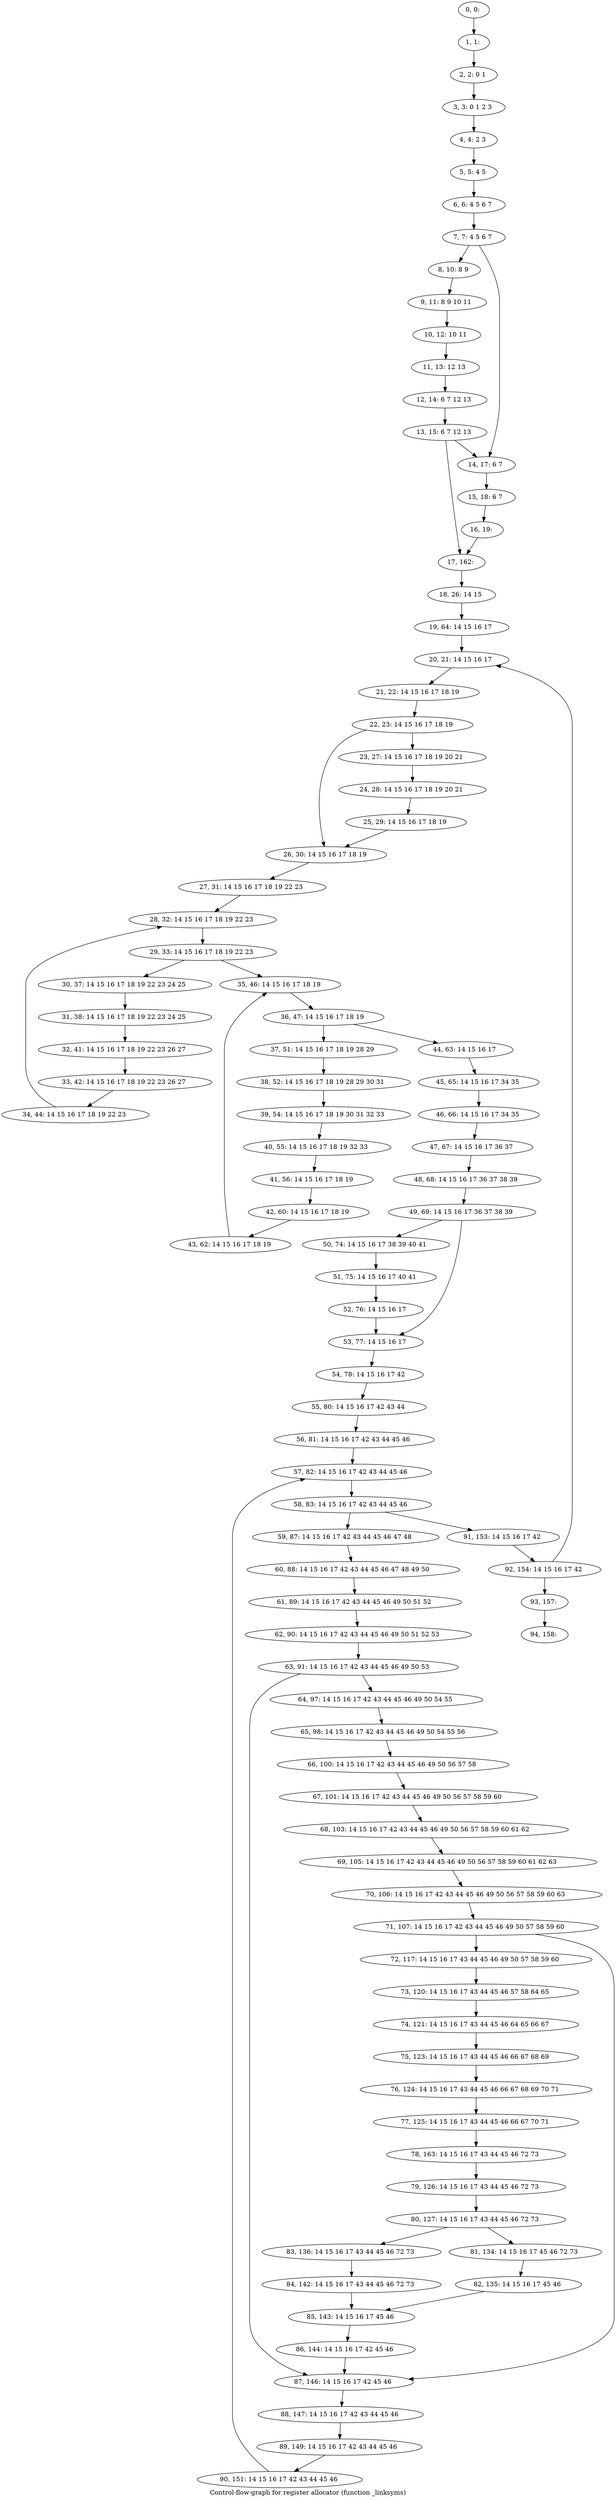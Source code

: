 digraph G {
graph [label="Control-flow-graph for register allocator (function _linksyms)"]
0[label="0, 0: "];
1[label="1, 1: "];
2[label="2, 2: 0 1 "];
3[label="3, 3: 0 1 2 3 "];
4[label="4, 4: 2 3 "];
5[label="5, 5: 4 5 "];
6[label="6, 6: 4 5 6 7 "];
7[label="7, 7: 4 5 6 7 "];
8[label="8, 10: 8 9 "];
9[label="9, 11: 8 9 10 11 "];
10[label="10, 12: 10 11 "];
11[label="11, 13: 12 13 "];
12[label="12, 14: 6 7 12 13 "];
13[label="13, 15: 6 7 12 13 "];
14[label="14, 17: 6 7 "];
15[label="15, 18: 6 7 "];
16[label="16, 19: "];
17[label="17, 162: "];
18[label="18, 26: 14 15 "];
19[label="19, 64: 14 15 16 17 "];
20[label="20, 21: 14 15 16 17 "];
21[label="21, 22: 14 15 16 17 18 19 "];
22[label="22, 23: 14 15 16 17 18 19 "];
23[label="23, 27: 14 15 16 17 18 19 20 21 "];
24[label="24, 28: 14 15 16 17 18 19 20 21 "];
25[label="25, 29: 14 15 16 17 18 19 "];
26[label="26, 30: 14 15 16 17 18 19 "];
27[label="27, 31: 14 15 16 17 18 19 22 23 "];
28[label="28, 32: 14 15 16 17 18 19 22 23 "];
29[label="29, 33: 14 15 16 17 18 19 22 23 "];
30[label="30, 37: 14 15 16 17 18 19 22 23 24 25 "];
31[label="31, 38: 14 15 16 17 18 19 22 23 24 25 "];
32[label="32, 41: 14 15 16 17 18 19 22 23 26 27 "];
33[label="33, 42: 14 15 16 17 18 19 22 23 26 27 "];
34[label="34, 44: 14 15 16 17 18 19 22 23 "];
35[label="35, 46: 14 15 16 17 18 19 "];
36[label="36, 47: 14 15 16 17 18 19 "];
37[label="37, 51: 14 15 16 17 18 19 28 29 "];
38[label="38, 52: 14 15 16 17 18 19 28 29 30 31 "];
39[label="39, 54: 14 15 16 17 18 19 30 31 32 33 "];
40[label="40, 55: 14 15 16 17 18 19 32 33 "];
41[label="41, 56: 14 15 16 17 18 19 "];
42[label="42, 60: 14 15 16 17 18 19 "];
43[label="43, 62: 14 15 16 17 18 19 "];
44[label="44, 63: 14 15 16 17 "];
45[label="45, 65: 14 15 16 17 34 35 "];
46[label="46, 66: 14 15 16 17 34 35 "];
47[label="47, 67: 14 15 16 17 36 37 "];
48[label="48, 68: 14 15 16 17 36 37 38 39 "];
49[label="49, 69: 14 15 16 17 36 37 38 39 "];
50[label="50, 74: 14 15 16 17 38 39 40 41 "];
51[label="51, 75: 14 15 16 17 40 41 "];
52[label="52, 76: 14 15 16 17 "];
53[label="53, 77: 14 15 16 17 "];
54[label="54, 78: 14 15 16 17 42 "];
55[label="55, 80: 14 15 16 17 42 43 44 "];
56[label="56, 81: 14 15 16 17 42 43 44 45 46 "];
57[label="57, 82: 14 15 16 17 42 43 44 45 46 "];
58[label="58, 83: 14 15 16 17 42 43 44 45 46 "];
59[label="59, 87: 14 15 16 17 42 43 44 45 46 47 48 "];
60[label="60, 88: 14 15 16 17 42 43 44 45 46 47 48 49 50 "];
61[label="61, 89: 14 15 16 17 42 43 44 45 46 49 50 51 52 "];
62[label="62, 90: 14 15 16 17 42 43 44 45 46 49 50 51 52 53 "];
63[label="63, 91: 14 15 16 17 42 43 44 45 46 49 50 53 "];
64[label="64, 97: 14 15 16 17 42 43 44 45 46 49 50 54 55 "];
65[label="65, 98: 14 15 16 17 42 43 44 45 46 49 50 54 55 56 "];
66[label="66, 100: 14 15 16 17 42 43 44 45 46 49 50 56 57 58 "];
67[label="67, 101: 14 15 16 17 42 43 44 45 46 49 50 56 57 58 59 60 "];
68[label="68, 103: 14 15 16 17 42 43 44 45 46 49 50 56 57 58 59 60 61 62 "];
69[label="69, 105: 14 15 16 17 42 43 44 45 46 49 50 56 57 58 59 60 61 62 63 "];
70[label="70, 106: 14 15 16 17 42 43 44 45 46 49 50 56 57 58 59 60 63 "];
71[label="71, 107: 14 15 16 17 42 43 44 45 46 49 50 57 58 59 60 "];
72[label="72, 117: 14 15 16 17 43 44 45 46 49 50 57 58 59 60 "];
73[label="73, 120: 14 15 16 17 43 44 45 46 57 58 64 65 "];
74[label="74, 121: 14 15 16 17 43 44 45 46 64 65 66 67 "];
75[label="75, 123: 14 15 16 17 43 44 45 46 66 67 68 69 "];
76[label="76, 124: 14 15 16 17 43 44 45 46 66 67 68 69 70 71 "];
77[label="77, 125: 14 15 16 17 43 44 45 46 66 67 70 71 "];
78[label="78, 163: 14 15 16 17 43 44 45 46 72 73 "];
79[label="79, 126: 14 15 16 17 43 44 45 46 72 73 "];
80[label="80, 127: 14 15 16 17 43 44 45 46 72 73 "];
81[label="81, 134: 14 15 16 17 45 46 72 73 "];
82[label="82, 135: 14 15 16 17 45 46 "];
83[label="83, 136: 14 15 16 17 43 44 45 46 72 73 "];
84[label="84, 142: 14 15 16 17 43 44 45 46 72 73 "];
85[label="85, 143: 14 15 16 17 45 46 "];
86[label="86, 144: 14 15 16 17 42 45 46 "];
87[label="87, 146: 14 15 16 17 42 45 46 "];
88[label="88, 147: 14 15 16 17 42 43 44 45 46 "];
89[label="89, 149: 14 15 16 17 42 43 44 45 46 "];
90[label="90, 151: 14 15 16 17 42 43 44 45 46 "];
91[label="91, 153: 14 15 16 17 42 "];
92[label="92, 154: 14 15 16 17 42 "];
93[label="93, 157: "];
94[label="94, 158: "];
0->1 ;
1->2 ;
2->3 ;
3->4 ;
4->5 ;
5->6 ;
6->7 ;
7->8 ;
7->14 ;
8->9 ;
9->10 ;
10->11 ;
11->12 ;
12->13 ;
13->14 ;
13->17 ;
14->15 ;
15->16 ;
16->17 ;
17->18 ;
18->19 ;
19->20 ;
20->21 ;
21->22 ;
22->23 ;
22->26 ;
23->24 ;
24->25 ;
25->26 ;
26->27 ;
27->28 ;
28->29 ;
29->30 ;
29->35 ;
30->31 ;
31->32 ;
32->33 ;
33->34 ;
34->28 ;
35->36 ;
36->37 ;
36->44 ;
37->38 ;
38->39 ;
39->40 ;
40->41 ;
41->42 ;
42->43 ;
43->35 ;
44->45 ;
45->46 ;
46->47 ;
47->48 ;
48->49 ;
49->50 ;
49->53 ;
50->51 ;
51->52 ;
52->53 ;
53->54 ;
54->55 ;
55->56 ;
56->57 ;
57->58 ;
58->59 ;
58->91 ;
59->60 ;
60->61 ;
61->62 ;
62->63 ;
63->64 ;
63->87 ;
64->65 ;
65->66 ;
66->67 ;
67->68 ;
68->69 ;
69->70 ;
70->71 ;
71->72 ;
71->87 ;
72->73 ;
73->74 ;
74->75 ;
75->76 ;
76->77 ;
77->78 ;
78->79 ;
79->80 ;
80->81 ;
80->83 ;
81->82 ;
82->85 ;
83->84 ;
84->85 ;
85->86 ;
86->87 ;
87->88 ;
88->89 ;
89->90 ;
90->57 ;
91->92 ;
92->93 ;
92->20 ;
93->94 ;
}

